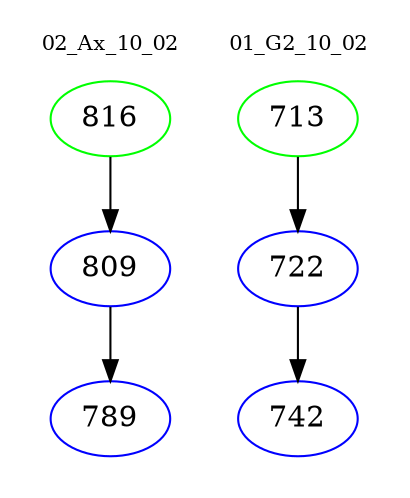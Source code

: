 digraph{
subgraph cluster_0 {
color = white
label = "02_Ax_10_02";
fontsize=10;
T0_816 [label="816", color="green"]
T0_816 -> T0_809 [color="black"]
T0_809 [label="809", color="blue"]
T0_809 -> T0_789 [color="black"]
T0_789 [label="789", color="blue"]
}
subgraph cluster_1 {
color = white
label = "01_G2_10_02";
fontsize=10;
T1_713 [label="713", color="green"]
T1_713 -> T1_722 [color="black"]
T1_722 [label="722", color="blue"]
T1_722 -> T1_742 [color="black"]
T1_742 [label="742", color="blue"]
}
}

